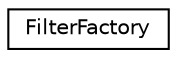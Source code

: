 digraph G
{
  edge [fontname="Helvetica",fontsize="10",labelfontname="Helvetica",labelfontsize="10"];
  node [fontname="Helvetica",fontsize="10",shape=record];
  rankdir=LR;
  Node1 [label="FilterFactory",height=0.2,width=0.4,color="black", fillcolor="white", style="filled",URL="$class_utopia_1_1_components_1_1_filter_1_1_filter_factory.html"];
}
